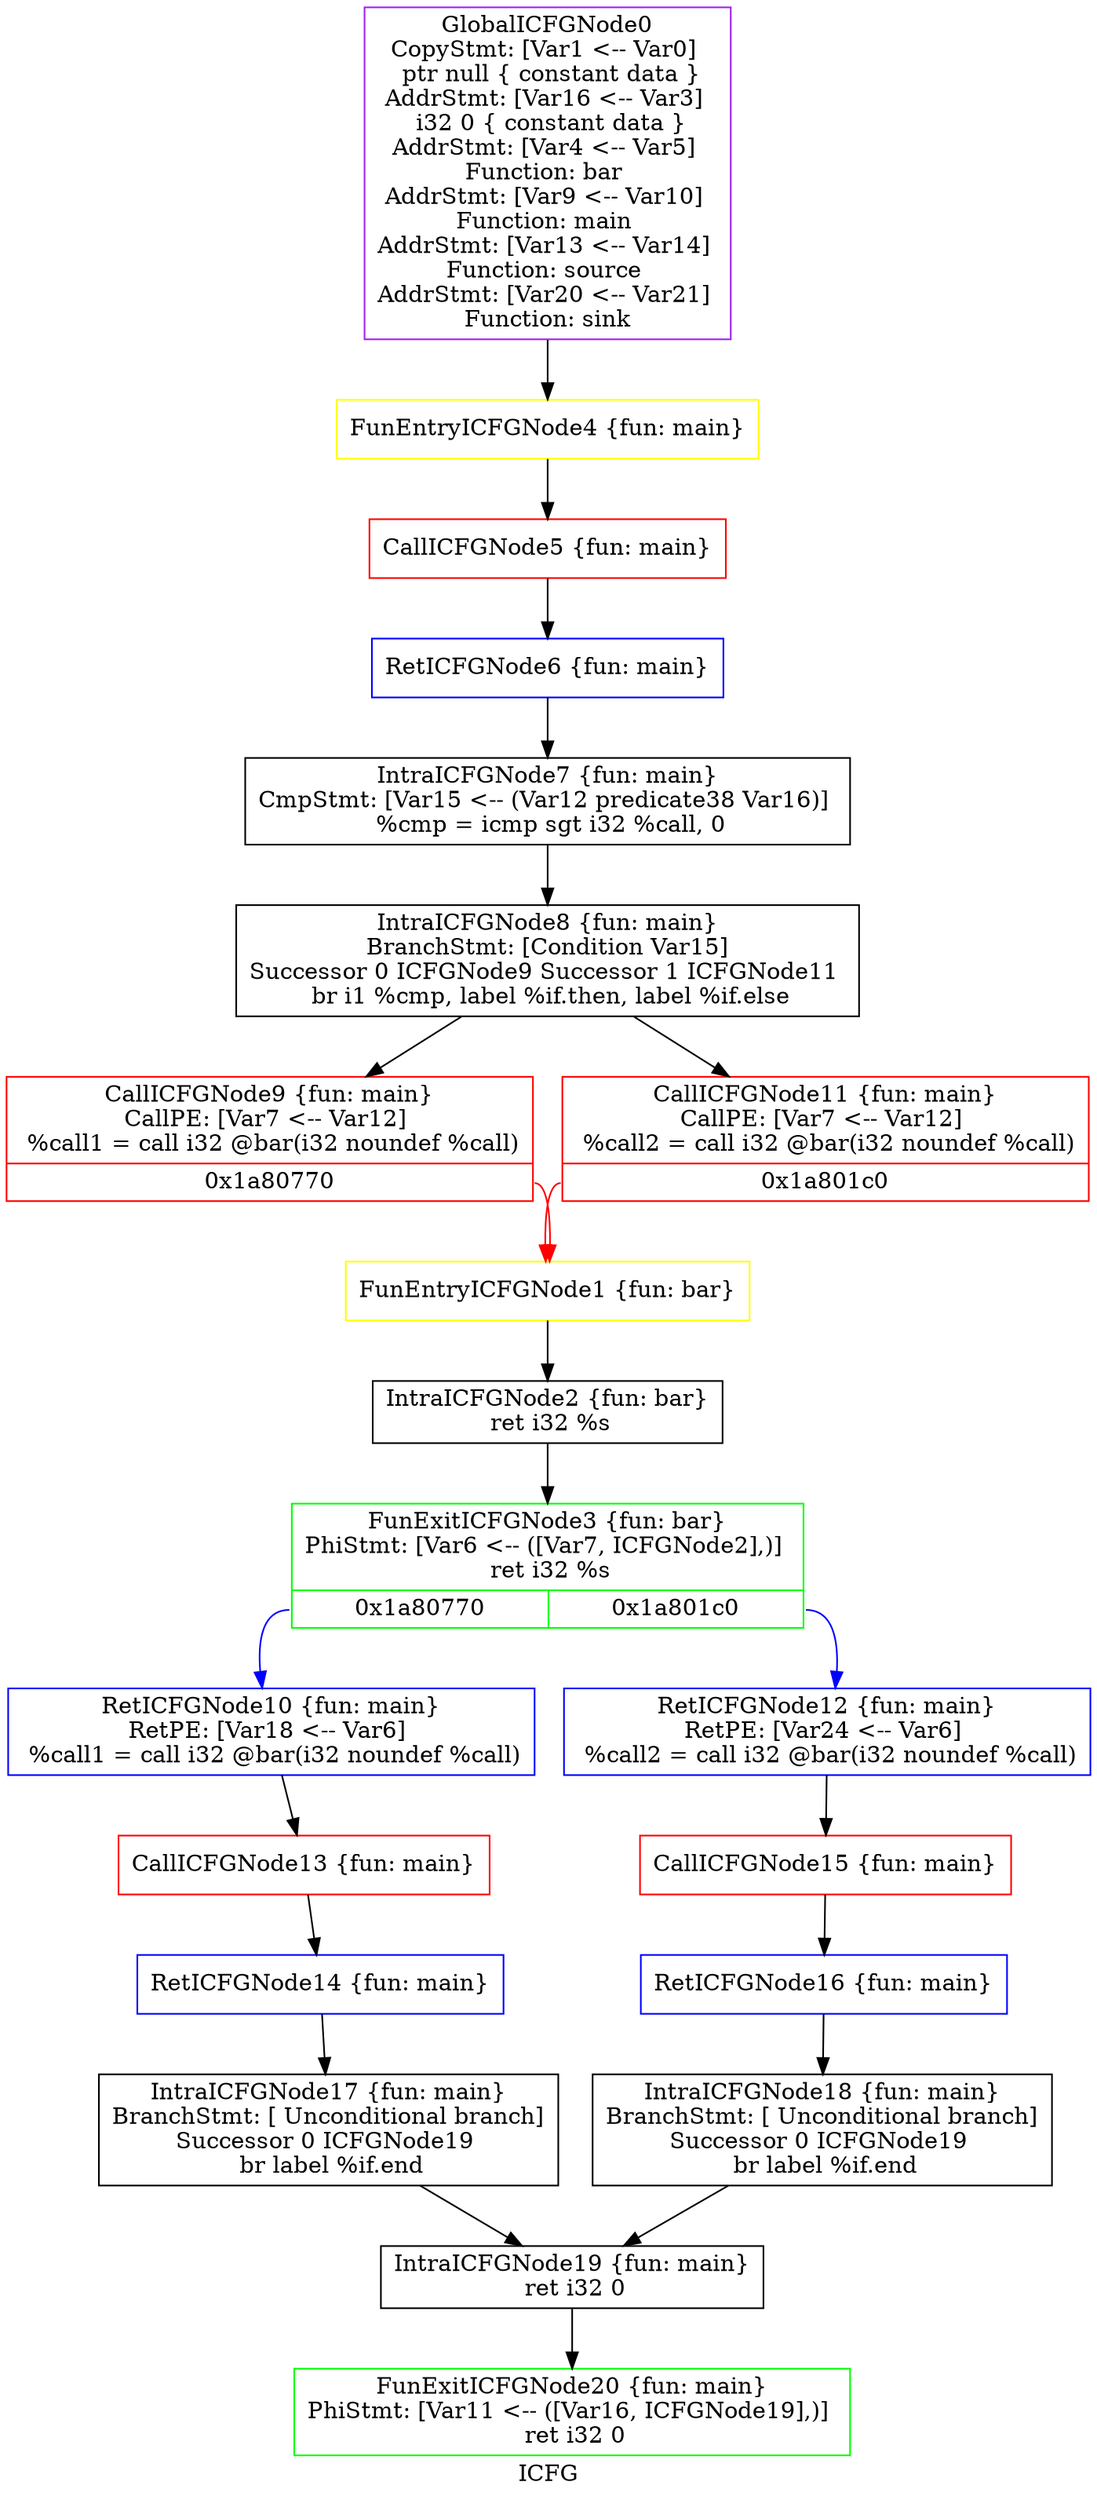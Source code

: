 digraph "ICFG" {
	label="ICFG";

	Node0x1a6bf20 [shape=record,color=purple,label="{GlobalICFGNode0\nCopyStmt: [Var1 \<-- Var0]  \n ptr null \{ constant data \}\nAddrStmt: [Var16 \<-- Var3]  \n i32 0 \{ constant data \}\nAddrStmt: [Var4 \<-- Var5]  \nFunction: bar \nAddrStmt: [Var9 \<-- Var10]  \nFunction: main \nAddrStmt: [Var13 \<-- Var14]  \nFunction: source \nAddrStmt: [Var20 \<-- Var21]  \nFunction: sink }"];
	Node0x1a6bf20 -> Node0x1a623c0[style=solid];
	Node0x1a60360 [shape=record,color=yellow,label="{FunEntryICFGNode1 \{fun: bar\}}"];
	Node0x1a60360 -> Node0x1ad9d60[style=solid];
	Node0x1ad9d60 [shape=record,color=black,label="{IntraICFGNode2 \{fun: bar\}\n   ret i32 %s }"];
	Node0x1ad9d60 -> Node0x1a803d0[style=solid];
	Node0x1a803d0 [shape=record,color=green,label="{FunExitICFGNode3 \{fun: bar\}\nPhiStmt: [Var6 \<-- ([Var7, ICFGNode2],)]  \n   ret i32 %s |{<s0>0x1a80770|<s1>0x1a801c0}}"];
	Node0x1a803d0:s0 -> Node0x1a6bfe0[style=solid,color=blue];
	Node0x1a803d0:s1 -> Node0x1a760f0[style=solid,color=blue];
	Node0x1a623c0 [shape=record,color=yellow,label="{FunEntryICFGNode4 \{fun: main\}}"];
	Node0x1a623c0 -> Node0x1ab0880[style=solid];
	Node0x1ab0880 [shape=record,color=red,label="{CallICFGNode5 \{fun: main\}}"];
	Node0x1ab0880 -> Node0x1a8ace0[style=solid];
	Node0x1a8ace0 [shape=record,color=blue,label="{RetICFGNode6 \{fun: main\}}"];
	Node0x1a8ace0 -> Node0x1a56230[style=solid];
	Node0x1a56230 [shape=record,color=black,label="{IntraICFGNode7 \{fun: main\}\nCmpStmt: [Var15 \<-- (Var12 predicate38 Var16)]  \n   %cmp = icmp sgt i32 %call, 0 }"];
	Node0x1a56230 -> Node0x1a687a0[style=solid];
	Node0x1a687a0 [shape=record,color=black,label="{IntraICFGNode8 \{fun: main\}\nBranchStmt: [Condition Var15]\nSuccessor 0 ICFGNode9   Successor 1 ICFGNode11   \n   br i1 %cmp, label %if.then, label %if.else }"];
	Node0x1a687a0 -> Node0x1ad8f40[style=solid];
	Node0x1a687a0 -> Node0x1ab9340[style=solid];
	Node0x1ad8f40 [shape=record,color=red,label="{CallICFGNode9 \{fun: main\}\nCallPE: [Var7 \<-- Var12]  \n   %call1 = call i32 @bar(i32 noundef %call) |{<s0>0x1a80770}}"];
	Node0x1ad8f40:s0 -> Node0x1a60360[style=solid,color=red];
	Node0x1a6bfe0 [shape=record,color=blue,label="{RetICFGNode10 \{fun: main\}\nRetPE: [Var18 \<-- Var6]  \n   %call1 = call i32 @bar(i32 noundef %call) }"];
	Node0x1a6bfe0 -> Node0x1ac4690[style=solid];
	Node0x1ab9340 [shape=record,color=red,label="{CallICFGNode11 \{fun: main\}\nCallPE: [Var7 \<-- Var12]  \n   %call2 = call i32 @bar(i32 noundef %call) |{<s0>0x1a801c0}}"];
	Node0x1ab9340:s0 -> Node0x1a60360[style=solid,color=red];
	Node0x1a760f0 [shape=record,color=blue,label="{RetICFGNode12 \{fun: main\}\nRetPE: [Var24 \<-- Var6]  \n   %call2 = call i32 @bar(i32 noundef %call) }"];
	Node0x1a760f0 -> Node0x1aa24b0[style=solid];
	Node0x1ac4690 [shape=record,color=red,label="{CallICFGNode13 \{fun: main\}}"];
	Node0x1ac4690 -> Node0x1a6c270[style=solid];
	Node0x1a6c270 [shape=record,color=blue,label="{RetICFGNode14 \{fun: main\}}"];
	Node0x1a6c270 -> Node0x1ad09e0[style=solid];
	Node0x1aa24b0 [shape=record,color=red,label="{CallICFGNode15 \{fun: main\}}"];
	Node0x1aa24b0 -> Node0x1ae9910[style=solid];
	Node0x1ae9910 [shape=record,color=blue,label="{RetICFGNode16 \{fun: main\}}"];
	Node0x1ae9910 -> Node0x1a620c0[style=solid];
	Node0x1ad09e0 [shape=record,color=black,label="{IntraICFGNode17 \{fun: main\}\nBranchStmt: [ Unconditional branch]\nSuccessor 0 ICFGNode19   \n   br label %if.end }"];
	Node0x1ad09e0 -> Node0x1a6a4d0[style=solid];
	Node0x1a620c0 [shape=record,color=black,label="{IntraICFGNode18 \{fun: main\}\nBranchStmt: [ Unconditional branch]\nSuccessor 0 ICFGNode19   \n   br label %if.end }"];
	Node0x1a620c0 -> Node0x1a6a4d0[style=solid];
	Node0x1a6a4d0 [shape=record,color=black,label="{IntraICFGNode19 \{fun: main\}\n   ret i32 0 }"];
	Node0x1a6a4d0 -> Node0x1a6c380[style=solid];
	Node0x1a6c380 [shape=record,color=green,label="{FunExitICFGNode20 \{fun: main\}\nPhiStmt: [Var11 \<-- ([Var16, ICFGNode19],)]  \n   ret i32 0 }"];
}
